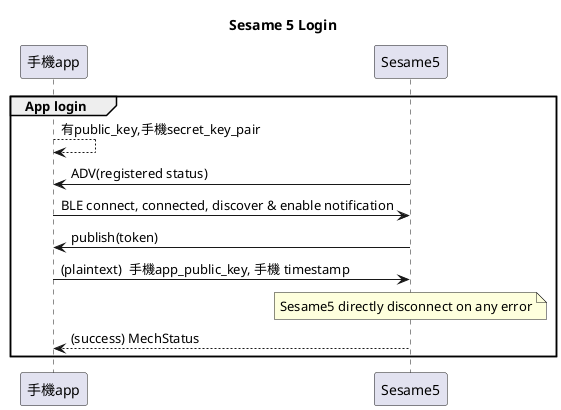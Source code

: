 @startuml

title Sesame 5 Login

participant 手機app
participant Sesame5

group App login

手機app --> 手機app: 有public_key,手機secret_key_pair
Sesame5 -> 手機app: ADV(registered status)
手機app -> Sesame5: BLE connect, connected, discover & enable notification
Sesame5 -> 手機app: publish(token)
手機app -> Sesame5: (plaintext)  手機app_public_key, 手機 timestamp

note over Sesame5: Sesame5 directly disconnect on any error
Sesame5 --> 手機app: (success) MechStatus
end

@enduml
